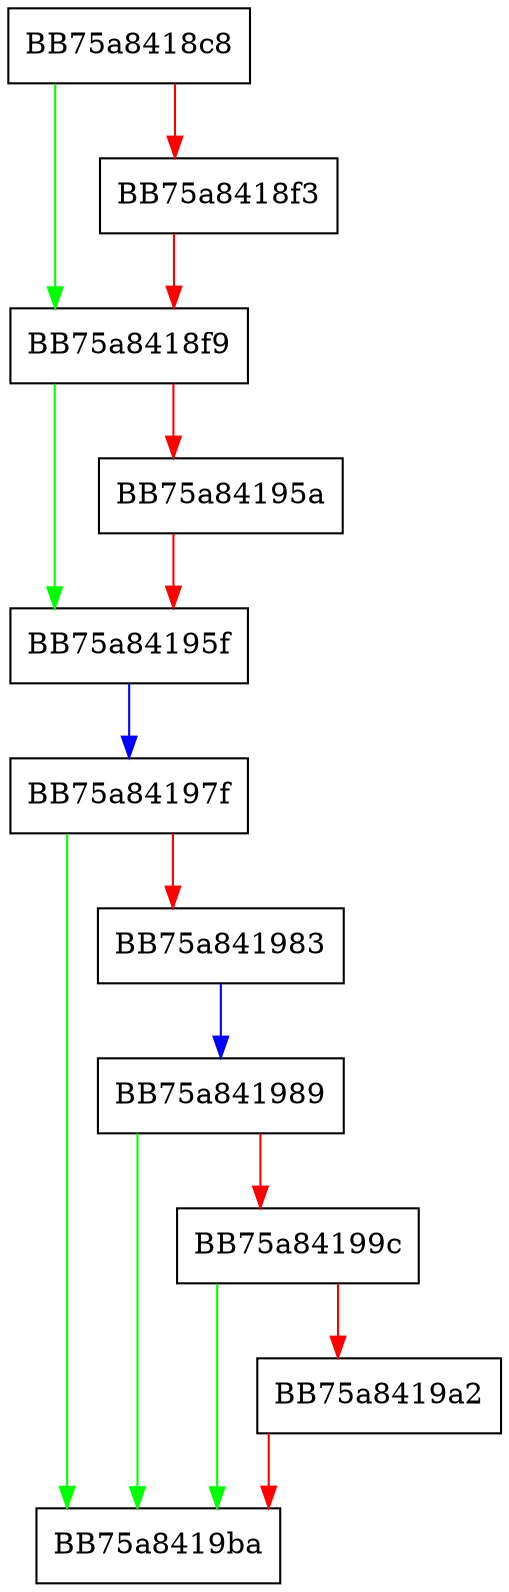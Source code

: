 digraph AddProcessOpenEvidence {
  node [shape="box"];
  graph [splines=ortho];
  BB75a8418c8 -> BB75a8418f9 [color="green"];
  BB75a8418c8 -> BB75a8418f3 [color="red"];
  BB75a8418f3 -> BB75a8418f9 [color="red"];
  BB75a8418f9 -> BB75a84195f [color="green"];
  BB75a8418f9 -> BB75a84195a [color="red"];
  BB75a84195a -> BB75a84195f [color="red"];
  BB75a84195f -> BB75a84197f [color="blue"];
  BB75a84197f -> BB75a8419ba [color="green"];
  BB75a84197f -> BB75a841983 [color="red"];
  BB75a841983 -> BB75a841989 [color="blue"];
  BB75a841989 -> BB75a8419ba [color="green"];
  BB75a841989 -> BB75a84199c [color="red"];
  BB75a84199c -> BB75a8419ba [color="green"];
  BB75a84199c -> BB75a8419a2 [color="red"];
  BB75a8419a2 -> BB75a8419ba [color="red"];
}